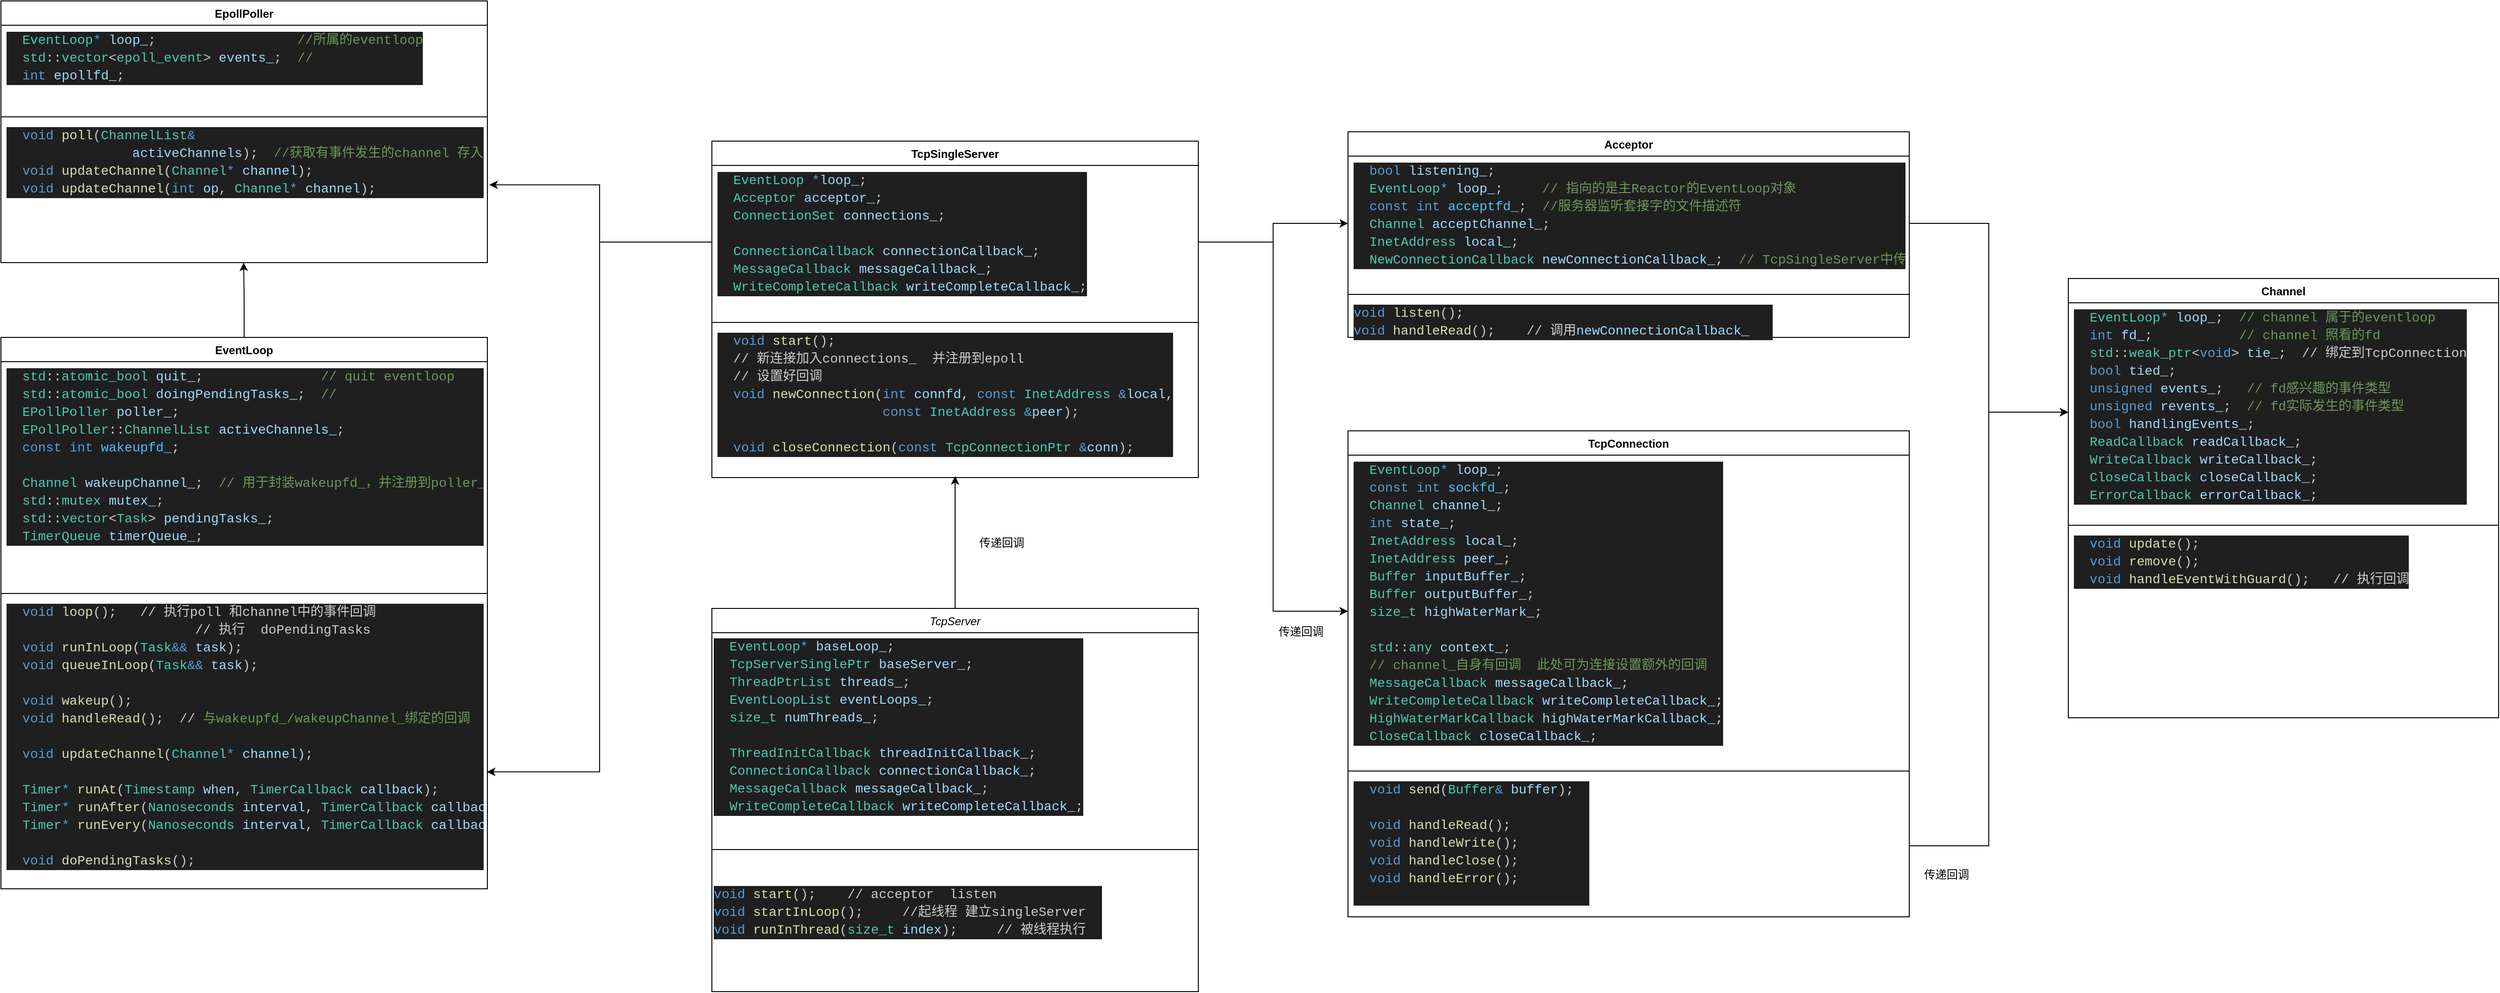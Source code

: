 <mxfile version="26.0.16">
  <diagram id="C5RBs43oDa-KdzZeNtuy" name="Page-1">
    <mxGraphModel dx="3679" dy="2747" grid="1" gridSize="10" guides="1" tooltips="1" connect="1" arrows="1" fold="1" page="1" pageScale="1" pageWidth="827" pageHeight="1169" math="0" shadow="0">
      <root>
        <mxCell id="WIyWlLk6GJQsqaUBKTNV-0" />
        <mxCell id="WIyWlLk6GJQsqaUBKTNV-1" parent="WIyWlLk6GJQsqaUBKTNV-0" />
        <mxCell id="zkfFHV4jXpPFQw0GAbJ--0" value="TcpServer" style="swimlane;fontStyle=2;align=center;verticalAlign=top;childLayout=stackLayout;horizontal=1;startSize=26;horizontalStack=0;resizeParent=1;resizeLast=0;collapsible=1;marginBottom=0;rounded=0;shadow=0;strokeWidth=1;" parent="WIyWlLk6GJQsqaUBKTNV-1" vertex="1">
          <mxGeometry x="40" y="640" width="520" height="410" as="geometry">
            <mxRectangle x="230" y="140" width="160" height="26" as="alternateBounds" />
          </mxGeometry>
        </mxCell>
        <mxCell id="wNqtV7vThnZOr4sA5roZ-3" value="&lt;div style=&quot;color: rgb(204, 204, 204); background-color: rgb(31, 31, 31); font-family: Consolas, &amp;quot;Courier New&amp;quot;, monospace; font-size: 14px; line-height: 19px; white-space-collapse: preserve;&quot;&gt;&lt;div&gt;&lt;span style=&quot;color: rgb(78, 201, 176);&quot;&gt;  EventLoop&lt;/span&gt;&lt;span style=&quot;color: rgb(86, 156, 214);&quot;&gt;*&lt;/span&gt; &lt;span style=&quot;color: rgb(156, 220, 254);&quot;&gt;baseLoop_&lt;/span&gt;;&lt;/div&gt;&lt;div&gt;&amp;nbsp; &lt;span style=&quot;color: rgb(78, 201, 176);&quot;&gt;TcpServerSinglePtr&lt;/span&gt; &lt;span style=&quot;color: rgb(156, 220, 254);&quot;&gt;baseServer_&lt;/span&gt;;&lt;/div&gt;&lt;div&gt;&amp;nbsp; &lt;span style=&quot;color: rgb(78, 201, 176);&quot;&gt;ThreadPtrList&lt;/span&gt; &lt;span style=&quot;color: rgb(156, 220, 254);&quot;&gt;threads_&lt;/span&gt;;&lt;/div&gt;&lt;div&gt;&amp;nbsp; &lt;span style=&quot;color: rgb(78, 201, 176);&quot;&gt;EventLoopList&lt;/span&gt; &lt;span style=&quot;color: rgb(156, 220, 254);&quot;&gt;eventLoops_&lt;/span&gt;;&lt;/div&gt;&lt;div&gt;&amp;nbsp; &lt;span style=&quot;color: rgb(78, 201, 176);&quot;&gt;size_t&lt;/span&gt; &lt;span style=&quot;color: rgb(156, 220, 254);&quot;&gt;numThreads_&lt;/span&gt;;&lt;/div&gt;&lt;div&gt;&lt;br&gt;&lt;/div&gt;&lt;div&gt;&lt;div style=&quot;line-height: 19px;&quot;&gt;&lt;div&gt;&amp;nbsp; &lt;span style=&quot;color: rgb(78, 201, 176);&quot;&gt;ThreadInitCallback&lt;/span&gt; &lt;span style=&quot;color: rgb(156, 220, 254);&quot;&gt;threadInitCallback_&lt;/span&gt;;&lt;/div&gt;&lt;div&gt;&amp;nbsp; &lt;span style=&quot;color: rgb(78, 201, 176);&quot;&gt;ConnectionCallback&lt;/span&gt; &lt;span style=&quot;color: rgb(156, 220, 254);&quot;&gt;connectionCallback_&lt;/span&gt;;&lt;/div&gt;&lt;div&gt;&amp;nbsp; &lt;span style=&quot;color: rgb(78, 201, 176);&quot;&gt;MessageCallback&lt;/span&gt; &lt;span style=&quot;color: rgb(156, 220, 254);&quot;&gt;messageCallback_&lt;/span&gt;;&lt;/div&gt;&lt;div&gt;&amp;nbsp; &lt;span style=&quot;color: rgb(78, 201, 176);&quot;&gt;WriteCompleteCallback&lt;/span&gt; &lt;span style=&quot;color: rgb(156, 220, 254);&quot;&gt;writeCompleteCallback_&lt;/span&gt;;&lt;/div&gt;&lt;/div&gt;&lt;/div&gt;&lt;/div&gt;" style="text;html=1;align=left;verticalAlign=middle;resizable=0;points=[];autosize=1;strokeColor=none;fillColor=none;" vertex="1" parent="zkfFHV4jXpPFQw0GAbJ--0">
          <mxGeometry y="26" width="520" height="200" as="geometry" />
        </mxCell>
        <mxCell id="zkfFHV4jXpPFQw0GAbJ--4" value="" style="line;html=1;strokeWidth=1;align=left;verticalAlign=middle;spacingTop=-1;spacingLeft=3;spacingRight=3;rotatable=0;labelPosition=right;points=[];portConstraint=eastwest;" parent="zkfFHV4jXpPFQw0GAbJ--0" vertex="1">
          <mxGeometry y="226" width="520" height="64" as="geometry" />
        </mxCell>
        <mxCell id="wNqtV7vThnZOr4sA5roZ-4" value="&lt;div style=&quot;color: rgb(204, 204, 204); background-color: rgb(31, 31, 31); font-family: Consolas, &amp;quot;Courier New&amp;quot;, monospace; font-weight: normal; font-size: 14px; line-height: 19px; white-space: pre;&quot;&gt;&lt;div&gt;&lt;span style=&quot;color: rgb(86, 156, 214);&quot;&gt;void&lt;/span&gt;&lt;span style=&quot;color: rgb(204, 204, 204);&quot;&gt; &lt;/span&gt;&lt;span style=&quot;color: rgb(220, 220, 170);&quot;&gt;start&lt;/span&gt;&lt;span style=&quot;color: rgb(204, 204, 204);&quot;&gt;();    // acceptor  listen&lt;/span&gt;&lt;/div&gt;&lt;div&gt;&lt;span style=&quot;color: rgb(204, 204, 204);&quot;&gt;&lt;div style=&quot;line-height: 19px;&quot;&gt;&lt;div&gt;&lt;span style=&quot;color: rgb(86, 156, 214);&quot;&gt;void&lt;/span&gt; &lt;span style=&quot;color: rgb(220, 220, 170);&quot;&gt;startInLoop&lt;/span&gt;();     //起线程 建立singleServer&lt;/div&gt;&lt;div&gt;&lt;span style=&quot;color: rgb(86, 156, 214);&quot;&gt;void&lt;/span&gt; &lt;span style=&quot;color: rgb(220, 220, 170);&quot;&gt;runInThread&lt;/span&gt;(&lt;span style=&quot;color: rgb(78, 201, 176);&quot;&gt;size_t&lt;/span&gt; &lt;span style=&quot;color: rgb(156, 220, 254);&quot;&gt;index&lt;/span&gt;);     // 被线程执行  &lt;/div&gt;&lt;/div&gt;&lt;/span&gt;&lt;/div&gt;&lt;/div&gt;" style="text;whiteSpace=wrap;html=1;" vertex="1" parent="zkfFHV4jXpPFQw0GAbJ--0">
          <mxGeometry y="290" width="520" height="120" as="geometry" />
        </mxCell>
        <mxCell id="wNqtV7vThnZOr4sA5roZ-9" value="TcpSingleServer" style="swimlane;fontStyle=1;align=center;verticalAlign=top;childLayout=stackLayout;horizontal=1;startSize=26;horizontalStack=0;resizeParent=1;resizeParentMax=0;resizeLast=0;collapsible=1;marginBottom=0;whiteSpace=wrap;html=1;" vertex="1" parent="WIyWlLk6GJQsqaUBKTNV-1">
          <mxGeometry x="40" y="140" width="520" height="360" as="geometry" />
        </mxCell>
        <mxCell id="wNqtV7vThnZOr4sA5roZ-10" value="&lt;div style=&quot;color: rgb(204, 204, 204); background-color: rgb(31, 31, 31); font-family: Consolas, &amp;quot;Courier New&amp;quot;, monospace; font-size: 14px; line-height: 19px; white-space: pre;&quot;&gt;&lt;div&gt;&amp;nbsp; &lt;span style=&quot;color: rgb(78, 201, 176);&quot;&gt;EventLoop&lt;/span&gt; &lt;span style=&quot;color: rgb(86, 156, 214);&quot;&gt;*&lt;/span&gt;&lt;span style=&quot;color: rgb(156, 220, 254);&quot;&gt;loop_&lt;/span&gt;;&lt;/div&gt;&lt;div&gt;&amp;nbsp; &lt;span style=&quot;color: rgb(78, 201, 176);&quot;&gt;Acceptor&lt;/span&gt; &lt;span style=&quot;color: rgb(156, 220, 254);&quot;&gt;acceptor_&lt;/span&gt;;&lt;/div&gt;&lt;div&gt;&amp;nbsp; &lt;span style=&quot;color: rgb(78, 201, 176);&quot;&gt;ConnectionSet&lt;/span&gt; &lt;span style=&quot;color: rgb(156, 220, 254);&quot;&gt;connections_&lt;/span&gt;;&lt;/div&gt;&lt;div&gt;&lt;br&gt;&lt;/div&gt;&lt;div&gt;&lt;div style=&quot;line-height: 19px;&quot;&gt;&lt;div&gt;&amp;nbsp; &lt;span style=&quot;color: #4ec9b0;&quot;&gt;ConnectionCallback&lt;/span&gt; &lt;span style=&quot;color: #9cdcfe;&quot;&gt;connectionCallback_&lt;/span&gt;;&lt;/div&gt;&lt;div&gt;&amp;nbsp; &lt;span style=&quot;color: #4ec9b0;&quot;&gt;MessageCallback&lt;/span&gt; &lt;span style=&quot;color: #9cdcfe;&quot;&gt;messageCallback_&lt;/span&gt;;&lt;/div&gt;&lt;div&gt;&amp;nbsp; &lt;span style=&quot;color: #4ec9b0;&quot;&gt;WriteCompleteCallback&lt;/span&gt; &lt;span style=&quot;color: #9cdcfe;&quot;&gt;writeCompleteCallback_&lt;/span&gt;;&lt;/div&gt;&lt;/div&gt;&lt;/div&gt;&lt;/div&gt;" style="text;strokeColor=none;fillColor=none;align=left;verticalAlign=top;spacingLeft=4;spacingRight=4;overflow=hidden;rotatable=0;points=[[0,0.5],[1,0.5]];portConstraint=eastwest;whiteSpace=wrap;html=1;" vertex="1" parent="wNqtV7vThnZOr4sA5roZ-9">
          <mxGeometry y="26" width="520" height="164" as="geometry" />
        </mxCell>
        <mxCell id="wNqtV7vThnZOr4sA5roZ-11" value="" style="line;strokeWidth=1;fillColor=none;align=left;verticalAlign=middle;spacingTop=-1;spacingLeft=3;spacingRight=3;rotatable=0;labelPosition=right;points=[];portConstraint=eastwest;strokeColor=inherit;" vertex="1" parent="wNqtV7vThnZOr4sA5roZ-9">
          <mxGeometry y="190" width="520" height="8" as="geometry" />
        </mxCell>
        <mxCell id="wNqtV7vThnZOr4sA5roZ-12" value="&lt;div style=&quot;color: rgb(204, 204, 204); background-color: rgb(31, 31, 31); font-family: Consolas, &amp;quot;Courier New&amp;quot;, monospace; font-size: 14px; line-height: 19px; white-space: pre;&quot;&gt;&amp;nbsp; &lt;span style=&quot;color: rgb(86, 156, 214);&quot;&gt;void&lt;/span&gt; &lt;span style=&quot;color: rgb(220, 220, 170);&quot;&gt;start&lt;/span&gt;();&lt;/div&gt;&lt;div style=&quot;color: rgb(204, 204, 204); background-color: rgb(31, 31, 31); font-family: Consolas, &amp;quot;Courier New&amp;quot;, monospace; font-size: 14px; line-height: 19px; white-space: pre;&quot;&gt;  // 新连接加入connections_  并注册到epoll&lt;/div&gt;&lt;div style=&quot;color: rgb(204, 204, 204); background-color: rgb(31, 31, 31); font-family: Consolas, &amp;quot;Courier New&amp;quot;, monospace; font-size: 14px; line-height: 19px; white-space: pre;&quot;&gt;  // 设置好回调&lt;/div&gt;&lt;div style=&quot;color: rgb(204, 204, 204); background-color: rgb(31, 31, 31); font-family: Consolas, &amp;quot;Courier New&amp;quot;, monospace; font-size: 14px; line-height: 19px; white-space: pre;&quot;&gt;&lt;div style=&quot;line-height: 19px;&quot;&gt;&lt;div&gt;&amp;nbsp; &lt;span style=&quot;color: rgb(86, 156, 214);&quot;&gt;void&lt;/span&gt; &lt;span style=&quot;color: rgb(220, 220, 170);&quot;&gt;newConnection&lt;/span&gt;(&lt;span style=&quot;color: rgb(86, 156, 214);&quot;&gt;int&lt;/span&gt; &lt;span style=&quot;color: rgb(156, 220, 254);&quot;&gt;connfd&lt;/span&gt;, &lt;span style=&quot;color: rgb(86, 156, 214);&quot;&gt;const&lt;/span&gt; &lt;span style=&quot;color: rgb(78, 201, 176);&quot;&gt;InetAddress&lt;/span&gt; &lt;span style=&quot;color: rgb(86, 156, 214);&quot;&gt;&amp;amp;&lt;/span&gt;&lt;span style=&quot;color: rgb(156, 220, 254);&quot;&gt;local&lt;/span&gt;,&lt;/div&gt;&lt;div&gt;&amp;nbsp; &amp;nbsp; &amp;nbsp; &amp;nbsp; &amp;nbsp; &amp;nbsp; &amp;nbsp; &amp;nbsp; &amp;nbsp; &amp;nbsp; &amp;nbsp;&lt;span style=&quot;color: rgb(86, 156, 214);&quot;&gt;const&lt;/span&gt; &lt;span style=&quot;color: rgb(78, 201, 176);&quot;&gt;InetAddress&lt;/span&gt; &lt;span style=&quot;color: rgb(86, 156, 214);&quot;&gt;&amp;amp;&lt;/span&gt;&lt;span style=&quot;color: rgb(156, 220, 254);&quot;&gt;peer&lt;/span&gt;);   &lt;/div&gt;&lt;br&gt;&lt;div&gt;&amp;nbsp; &lt;span style=&quot;color: rgb(86, 156, 214);&quot;&gt;void&lt;/span&gt; &lt;span style=&quot;color: rgb(220, 220, 170);&quot;&gt;closeConnection&lt;/span&gt;(&lt;span style=&quot;color: rgb(86, 156, 214);&quot;&gt;const&lt;/span&gt; &lt;span style=&quot;color: rgb(78, 201, 176);&quot;&gt;TcpConnectionPtr&lt;/span&gt; &lt;span style=&quot;color: rgb(86, 156, 214);&quot;&gt;&amp;amp;&lt;/span&gt;&lt;span style=&quot;color: rgb(156, 220, 254);&quot;&gt;conn&lt;/span&gt;);&lt;/div&gt;&lt;/div&gt;&lt;/div&gt;" style="text;strokeColor=none;fillColor=none;align=left;verticalAlign=top;spacingLeft=4;spacingRight=4;overflow=hidden;rotatable=0;points=[[0,0.5],[1,0.5]];portConstraint=eastwest;whiteSpace=wrap;html=1;" vertex="1" parent="wNqtV7vThnZOr4sA5roZ-9">
          <mxGeometry y="198" width="520" height="162" as="geometry" />
        </mxCell>
        <mxCell id="wNqtV7vThnZOr4sA5roZ-14" style="edgeStyle=orthogonalEdgeStyle;rounded=0;orthogonalLoop=1;jettySize=auto;html=1;entryX=0.5;entryY=0.991;entryDx=0;entryDy=0;entryPerimeter=0;" edge="1" parent="WIyWlLk6GJQsqaUBKTNV-1" source="zkfFHV4jXpPFQw0GAbJ--0" target="wNqtV7vThnZOr4sA5roZ-12">
          <mxGeometry relative="1" as="geometry">
            <Array as="points">
              <mxPoint x="300" y="540" />
              <mxPoint x="300" y="540" />
            </Array>
          </mxGeometry>
        </mxCell>
        <mxCell id="wNqtV7vThnZOr4sA5roZ-15" value="Acceptor" style="swimlane;fontStyle=1;align=center;verticalAlign=top;childLayout=stackLayout;horizontal=1;startSize=26;horizontalStack=0;resizeParent=1;resizeParentMax=0;resizeLast=0;collapsible=1;marginBottom=0;whiteSpace=wrap;html=1;" vertex="1" parent="WIyWlLk6GJQsqaUBKTNV-1">
          <mxGeometry x="720" y="130" width="600" height="220" as="geometry" />
        </mxCell>
        <mxCell id="wNqtV7vThnZOr4sA5roZ-16" value="&lt;div style=&quot;color: rgb(204, 204, 204); background-color: rgb(31, 31, 31); font-family: Consolas, &amp;quot;Courier New&amp;quot;, monospace; font-size: 14px; line-height: 19px; white-space: pre;&quot;&gt;&lt;div&gt;&amp;nbsp; &lt;span style=&quot;color: rgb(86, 156, 214);&quot;&gt;bool&lt;/span&gt; &lt;span style=&quot;color: rgb(156, 220, 254);&quot;&gt;listening_&lt;/span&gt;;&lt;/div&gt;&lt;div&gt;&amp;nbsp; &lt;span style=&quot;color: rgb(78, 201, 176);&quot;&gt;EventLoop&lt;/span&gt;&lt;span style=&quot;color: rgb(86, 156, 214);&quot;&gt;*&lt;/span&gt; &lt;span style=&quot;color: rgb(156, 220, 254);&quot;&gt;loop_&lt;/span&gt;;&lt;span style=&quot;color: rgb(106, 153, 85);&quot;&gt; &amp;nbsp; &amp;nbsp; // 指向的是主Reactor的EventLoop对象&lt;/span&gt;&lt;/div&gt;&lt;div&gt;&amp;nbsp; &lt;span style=&quot;color: rgb(86, 156, 214);&quot;&gt;const&lt;/span&gt; &lt;span style=&quot;color: rgb(86, 156, 214);&quot;&gt;int&lt;/span&gt; &lt;span style=&quot;color: rgb(79, 193, 255);&quot;&gt;acceptfd_&lt;/span&gt;;&lt;span style=&quot;color: rgb(106, 153, 85);&quot;&gt; &amp;nbsp;//服务器监听套接字的文件描述符&lt;/span&gt;&lt;/div&gt;&lt;div&gt;&amp;nbsp; &lt;span style=&quot;color: rgb(78, 201, 176);&quot;&gt;Channel&lt;/span&gt; &lt;span style=&quot;color: rgb(156, 220, 254);&quot;&gt;acceptChannel_&lt;/span&gt;;&lt;/div&gt;&lt;div&gt;&amp;nbsp; &lt;span style=&quot;color: rgb(78, 201, 176);&quot;&gt;InetAddress&lt;/span&gt; &lt;span style=&quot;color: rgb(156, 220, 254);&quot;&gt;local_&lt;/span&gt;;&lt;/div&gt;&lt;div&gt;&amp;nbsp; &lt;span style=&quot;color: rgb(78, 201, 176);&quot;&gt;NewConnectionCallback&lt;/span&gt; &lt;span style=&quot;color: rgb(156, 220, 254);&quot;&gt;newConnectionCallback_&lt;/span&gt;;&lt;span style=&quot;color: rgb(106, 153, 85);&quot;&gt;  // TcpSingleServer中传入&lt;/span&gt;&lt;/div&gt;&lt;/div&gt;" style="text;strokeColor=none;fillColor=none;align=left;verticalAlign=top;spacingLeft=4;spacingRight=4;overflow=hidden;rotatable=0;points=[[0,0.5],[1,0.5]];portConstraint=eastwest;whiteSpace=wrap;html=1;" vertex="1" parent="wNqtV7vThnZOr4sA5roZ-15">
          <mxGeometry y="26" width="600" height="144" as="geometry" />
        </mxCell>
        <mxCell id="wNqtV7vThnZOr4sA5roZ-17" value="" style="line;strokeWidth=1;fillColor=none;align=left;verticalAlign=middle;spacingTop=-1;spacingLeft=3;spacingRight=3;rotatable=0;labelPosition=right;points=[];portConstraint=eastwest;strokeColor=inherit;" vertex="1" parent="wNqtV7vThnZOr4sA5roZ-15">
          <mxGeometry y="170" width="600" height="8" as="geometry" />
        </mxCell>
        <mxCell id="wNqtV7vThnZOr4sA5roZ-18" value="&lt;div style=&quot;color: rgb(204, 204, 204); background-color: rgb(31, 31, 31); font-family: Consolas, &amp;quot;Courier New&amp;quot;, monospace; font-size: 14px; line-height: 19px; white-space: pre;&quot;&gt;&lt;span style=&quot;color: rgb(86, 156, 214);&quot;&gt;void&lt;/span&gt; &lt;span style=&quot;color: rgb(220, 220, 170);&quot;&gt;listen&lt;/span&gt;();&amp;nbsp;   &lt;/div&gt;&lt;div style=&quot;color: rgb(204, 204, 204); background-color: rgb(31, 31, 31); font-family: Consolas, &amp;quot;Courier New&amp;quot;, monospace; font-size: 14px; line-height: 19px; white-space: pre;&quot;&gt;&lt;span style=&quot;color: rgb(86, 156, 214);&quot;&gt;void&lt;/span&gt; &lt;span style=&quot;color: rgb(220, 220, 170);&quot;&gt;handleRead&lt;/span&gt;();    // 调用&lt;span style=&quot;color: rgb(156, 220, 254);&quot;&gt;newConnectionCallback_   &lt;/span&gt;&lt;/div&gt;" style="text;strokeColor=none;fillColor=none;align=left;verticalAlign=top;spacingLeft=4;spacingRight=4;overflow=hidden;rotatable=0;points=[[0,0.5],[1,0.5]];portConstraint=eastwest;whiteSpace=wrap;html=1;" vertex="1" parent="wNqtV7vThnZOr4sA5roZ-15">
          <mxGeometry y="178" width="600" height="42" as="geometry" />
        </mxCell>
        <mxCell id="wNqtV7vThnZOr4sA5roZ-19" style="edgeStyle=orthogonalEdgeStyle;rounded=0;orthogonalLoop=1;jettySize=auto;html=1;entryX=0;entryY=0.5;entryDx=0;entryDy=0;" edge="1" parent="WIyWlLk6GJQsqaUBKTNV-1" source="wNqtV7vThnZOr4sA5roZ-10" target="wNqtV7vThnZOr4sA5roZ-16">
          <mxGeometry relative="1" as="geometry" />
        </mxCell>
        <mxCell id="wNqtV7vThnZOr4sA5roZ-20" value="TcpConnection" style="swimlane;fontStyle=1;align=center;verticalAlign=top;childLayout=stackLayout;horizontal=1;startSize=26;horizontalStack=0;resizeParent=1;resizeParentMax=0;resizeLast=0;collapsible=1;marginBottom=0;whiteSpace=wrap;html=1;" vertex="1" parent="WIyWlLk6GJQsqaUBKTNV-1">
          <mxGeometry x="720" y="450" width="600" height="520" as="geometry" />
        </mxCell>
        <mxCell id="wNqtV7vThnZOr4sA5roZ-21" value="&lt;div style=&quot;color: rgb(204, 204, 204); background-color: rgb(31, 31, 31); font-family: Consolas, &amp;quot;Courier New&amp;quot;, monospace; font-size: 14px; line-height: 19px; white-space: pre;&quot;&gt;&lt;div&gt;&amp;nbsp; &lt;span style=&quot;color: #4ec9b0;&quot;&gt;EventLoop&lt;/span&gt;&lt;span style=&quot;color: #569cd6;&quot;&gt;*&lt;/span&gt; &lt;span style=&quot;color: #9cdcfe;&quot;&gt;loop_&lt;/span&gt;;&lt;/div&gt;&lt;div&gt;&amp;nbsp; &lt;span style=&quot;color: #569cd6;&quot;&gt;const&lt;/span&gt; &lt;span style=&quot;color: #569cd6;&quot;&gt;int&lt;/span&gt; &lt;span style=&quot;color: #4fc1ff;&quot;&gt;sockfd_&lt;/span&gt;;&lt;/div&gt;&lt;div&gt;&amp;nbsp; &lt;span style=&quot;color: #4ec9b0;&quot;&gt;Channel&lt;/span&gt; &lt;span style=&quot;color: #9cdcfe;&quot;&gt;channel_&lt;/span&gt;;&lt;/div&gt;&lt;div&gt;&amp;nbsp; &lt;span style=&quot;color: #569cd6;&quot;&gt;int&lt;/span&gt; &lt;span style=&quot;color: #9cdcfe;&quot;&gt;state_&lt;/span&gt;;&lt;/div&gt;&lt;div&gt;&amp;nbsp; &lt;span style=&quot;color: #4ec9b0;&quot;&gt;InetAddress&lt;/span&gt; &lt;span style=&quot;color: #9cdcfe;&quot;&gt;local_&lt;/span&gt;;&lt;/div&gt;&lt;div&gt;&amp;nbsp; &lt;span style=&quot;color: #4ec9b0;&quot;&gt;InetAddress&lt;/span&gt; &lt;span style=&quot;color: #9cdcfe;&quot;&gt;peer_&lt;/span&gt;;&lt;/div&gt;&lt;div&gt;&amp;nbsp; &lt;span style=&quot;color: #4ec9b0;&quot;&gt;Buffer&lt;/span&gt; &lt;span style=&quot;color: #9cdcfe;&quot;&gt;inputBuffer_&lt;/span&gt;;&lt;/div&gt;&lt;div&gt;&amp;nbsp; &lt;span style=&quot;color: #4ec9b0;&quot;&gt;Buffer&lt;/span&gt; &lt;span style=&quot;color: #9cdcfe;&quot;&gt;outputBuffer_&lt;/span&gt;;&lt;/div&gt;&lt;div&gt;&amp;nbsp; &lt;span style=&quot;color: #4ec9b0;&quot;&gt;size_t&lt;/span&gt; &lt;span style=&quot;color: #9cdcfe;&quot;&gt;highWaterMark_&lt;/span&gt;;&lt;/div&gt;&lt;br&gt;&lt;div&gt;&amp;nbsp; &lt;span style=&quot;color: #4ec9b0;&quot;&gt;std&lt;/span&gt;::&lt;span style=&quot;color: #4ec9b0;&quot;&gt;any&lt;/span&gt; &lt;span style=&quot;color: #9cdcfe;&quot;&gt;context_&lt;/span&gt;;&lt;/div&gt;&lt;div&gt;&lt;span style=&quot;color: #6a9955;&quot;&gt;&amp;nbsp; // channel_自身有回调 &amp;nbsp;此处可为连接设置额外的回调&lt;/span&gt;&lt;/div&gt;&lt;div&gt;&amp;nbsp; &lt;span style=&quot;color: #4ec9b0;&quot;&gt;MessageCallback&lt;/span&gt; &lt;span style=&quot;color: #9cdcfe;&quot;&gt;messageCallback_&lt;/span&gt;;&lt;/div&gt;&lt;div&gt;&amp;nbsp; &lt;span style=&quot;color: #4ec9b0;&quot;&gt;WriteCompleteCallback&lt;/span&gt; &lt;span style=&quot;color: #9cdcfe;&quot;&gt;writeCompleteCallback_&lt;/span&gt;;&lt;/div&gt;&lt;div&gt;&amp;nbsp; &lt;span style=&quot;color: #4ec9b0;&quot;&gt;HighWaterMarkCallback&lt;/span&gt; &lt;span style=&quot;color: #9cdcfe;&quot;&gt;highWaterMarkCallback_&lt;/span&gt;;&lt;/div&gt;&lt;div&gt;&amp;nbsp; &lt;span style=&quot;color: #4ec9b0;&quot;&gt;CloseCallback&lt;/span&gt; &lt;span style=&quot;color: #9cdcfe;&quot;&gt;closeCallback_&lt;/span&gt;;&lt;/div&gt;&lt;/div&gt;" style="text;strokeColor=none;fillColor=none;align=left;verticalAlign=top;spacingLeft=4;spacingRight=4;overflow=hidden;rotatable=0;points=[[0,0.5],[1,0.5]];portConstraint=eastwest;whiteSpace=wrap;html=1;" vertex="1" parent="wNqtV7vThnZOr4sA5roZ-20">
          <mxGeometry y="26" width="600" height="334" as="geometry" />
        </mxCell>
        <mxCell id="wNqtV7vThnZOr4sA5roZ-22" value="" style="line;strokeWidth=1;fillColor=none;align=left;verticalAlign=middle;spacingTop=-1;spacingLeft=3;spacingRight=3;rotatable=0;labelPosition=right;points=[];portConstraint=eastwest;strokeColor=inherit;" vertex="1" parent="wNqtV7vThnZOr4sA5roZ-20">
          <mxGeometry y="360" width="600" height="8" as="geometry" />
        </mxCell>
        <mxCell id="wNqtV7vThnZOr4sA5roZ-23" value="&lt;div style=&quot;color: rgb(204, 204, 204); background-color: rgb(31, 31, 31); font-family: Consolas, &amp;quot;Courier New&amp;quot;, monospace; font-size: 14px; line-height: 19px; white-space: pre;&quot;&gt;&lt;div&gt;&amp;nbsp; &lt;span style=&quot;color: rgb(86, 156, 214);&quot;&gt;void&lt;/span&gt; &lt;span style=&quot;color: rgb(220, 220, 170);&quot;&gt;send&lt;/span&gt;(&lt;span style=&quot;color: rgb(78, 201, 176);&quot;&gt;Buffer&lt;/span&gt;&lt;span style=&quot;color: rgb(86, 156, 214);&quot;&gt;&amp;amp;&lt;/span&gt; &lt;span style=&quot;color: rgb(156, 220, 254);&quot;&gt;buffer&lt;/span&gt;);&amp;nbsp; &lt;/div&gt;&lt;div&gt;&lt;br&gt;&lt;/div&gt;&lt;div&gt;&lt;div style=&quot;line-height: 19px;&quot;&gt;&lt;div&gt;&amp;nbsp; &lt;span style=&quot;color: #569cd6;&quot;&gt;void&lt;/span&gt; &lt;span style=&quot;color: #dcdcaa;&quot;&gt;handleRead&lt;/span&gt;();&lt;/div&gt;&lt;div&gt;&amp;nbsp; &lt;span style=&quot;color: #569cd6;&quot;&gt;void&lt;/span&gt; &lt;span style=&quot;color: #dcdcaa;&quot;&gt;handleWrite&lt;/span&gt;();&lt;/div&gt;&lt;div&gt;&amp;nbsp; &lt;span style=&quot;color: #569cd6;&quot;&gt;void&lt;/span&gt; &lt;span style=&quot;color: #dcdcaa;&quot;&gt;handleClose&lt;/span&gt;();&lt;/div&gt;&lt;div&gt;&amp;nbsp; &lt;span style=&quot;color: #569cd6;&quot;&gt;void&lt;/span&gt; &lt;span style=&quot;color: #dcdcaa;&quot;&gt;handleError&lt;/span&gt;();&lt;/div&gt;&lt;/div&gt;&lt;/div&gt;&lt;div&gt;&lt;br&gt;&lt;/div&gt;&lt;/div&gt;" style="text;strokeColor=none;fillColor=none;align=left;verticalAlign=top;spacingLeft=4;spacingRight=4;overflow=hidden;rotatable=0;points=[[0,0.5],[1,0.5]];portConstraint=eastwest;whiteSpace=wrap;html=1;" vertex="1" parent="wNqtV7vThnZOr4sA5roZ-20">
          <mxGeometry y="368" width="600" height="152" as="geometry" />
        </mxCell>
        <mxCell id="wNqtV7vThnZOr4sA5roZ-25" style="edgeStyle=orthogonalEdgeStyle;rounded=0;orthogonalLoop=1;jettySize=auto;html=1;" edge="1" parent="WIyWlLk6GJQsqaUBKTNV-1" source="wNqtV7vThnZOr4sA5roZ-10" target="wNqtV7vThnZOr4sA5roZ-21">
          <mxGeometry relative="1" as="geometry" />
        </mxCell>
        <mxCell id="wNqtV7vThnZOr4sA5roZ-26" value="EpollPoller" style="swimlane;fontStyle=1;align=center;verticalAlign=top;childLayout=stackLayout;horizontal=1;startSize=26;horizontalStack=0;resizeParent=1;resizeParentMax=0;resizeLast=0;collapsible=1;marginBottom=0;whiteSpace=wrap;html=1;" vertex="1" parent="WIyWlLk6GJQsqaUBKTNV-1">
          <mxGeometry x="-720" y="-10" width="520" height="280" as="geometry" />
        </mxCell>
        <mxCell id="wNqtV7vThnZOr4sA5roZ-27" value="&lt;div style=&quot;color: rgb(204, 204, 204); background-color: rgb(31, 31, 31); font-family: Consolas, &amp;quot;Courier New&amp;quot;, monospace; font-size: 14px; line-height: 19px; white-space: pre;&quot;&gt;&lt;div&gt;&amp;nbsp; &lt;span style=&quot;color: #4ec9b0;&quot;&gt;EventLoop&lt;/span&gt;&lt;span style=&quot;color: #569cd6;&quot;&gt;*&lt;/span&gt; &lt;span style=&quot;color: #9cdcfe;&quot;&gt;loop_&lt;/span&gt;;&lt;span style=&quot;color: #6a9955;&quot;&gt; &amp;nbsp; &amp;nbsp; &amp;nbsp; &amp;nbsp; &amp;nbsp; &amp;nbsp; &amp;nbsp; &amp;nbsp; &amp;nbsp;//所属的eventloop&lt;/span&gt;&lt;/div&gt;&lt;div&gt;&amp;nbsp; &lt;span style=&quot;color: #4ec9b0;&quot;&gt;std&lt;/span&gt;::&lt;span style=&quot;color: #4ec9b0;&quot;&gt;vector&lt;/span&gt;&amp;lt;&lt;span style=&quot;color: #4ec9b0;&quot;&gt;epoll_event&lt;/span&gt;&amp;gt; &lt;span style=&quot;color: #9cdcfe;&quot;&gt;events_&lt;/span&gt;;&lt;span style=&quot;color: #6a9955;&quot;&gt; &amp;nbsp;//&lt;/span&gt;&lt;/div&gt;&lt;div&gt;&amp;nbsp; &lt;span style=&quot;color: #569cd6;&quot;&gt;int&lt;/span&gt; &lt;span style=&quot;color: #9cdcfe;&quot;&gt;epollfd_&lt;/span&gt;;&lt;/div&gt;&lt;/div&gt;" style="text;strokeColor=none;fillColor=none;align=left;verticalAlign=top;spacingLeft=4;spacingRight=4;overflow=hidden;rotatable=0;points=[[0,0.5],[1,0.5]];portConstraint=eastwest;whiteSpace=wrap;html=1;" vertex="1" parent="wNqtV7vThnZOr4sA5roZ-26">
          <mxGeometry y="26" width="520" height="94" as="geometry" />
        </mxCell>
        <mxCell id="wNqtV7vThnZOr4sA5roZ-28" value="" style="line;strokeWidth=1;fillColor=none;align=left;verticalAlign=middle;spacingTop=-1;spacingLeft=3;spacingRight=3;rotatable=0;labelPosition=right;points=[];portConstraint=eastwest;strokeColor=inherit;" vertex="1" parent="wNqtV7vThnZOr4sA5roZ-26">
          <mxGeometry y="120" width="520" height="8" as="geometry" />
        </mxCell>
        <mxCell id="wNqtV7vThnZOr4sA5roZ-29" value="&lt;div style=&quot;color: rgb(204, 204, 204); background-color: rgb(31, 31, 31); font-family: Consolas, &amp;quot;Courier New&amp;quot;, monospace; font-size: 14px; line-height: 19px; white-space: pre;&quot;&gt;&lt;div&gt;&amp;nbsp; &lt;span style=&quot;color: #569cd6;&quot;&gt;void&lt;/span&gt; &lt;span style=&quot;color: #dcdcaa;&quot;&gt;poll&lt;/span&gt;(&lt;span style=&quot;color: #4ec9b0;&quot;&gt;ChannelList&lt;/span&gt;&lt;span style=&quot;color: #569cd6;&quot;&gt;&amp;amp;&lt;/span&gt;&lt;/div&gt;&lt;div&gt;&amp;nbsp; &amp;nbsp; &amp;nbsp; &amp;nbsp; &amp;nbsp; &amp;nbsp; &amp;nbsp; &amp;nbsp; &lt;span style=&quot;color: #9cdcfe;&quot;&gt;activeChannels&lt;/span&gt;);&lt;span style=&quot;color: #6a9955;&quot;&gt; &amp;nbsp;//获取有事件发生的channel 存入activeChannels&lt;/span&gt;&lt;/div&gt;&lt;div&gt;&amp;nbsp; &lt;span style=&quot;color: #569cd6;&quot;&gt;void&lt;/span&gt; &lt;span style=&quot;color: #dcdcaa;&quot;&gt;updateChannel&lt;/span&gt;(&lt;span style=&quot;color: #4ec9b0;&quot;&gt;Channel&lt;/span&gt;&lt;span style=&quot;color: #569cd6;&quot;&gt;*&lt;/span&gt; &lt;span style=&quot;color: #9cdcfe;&quot;&gt;channel&lt;/span&gt;);&lt;/div&gt;&lt;div&gt;&lt;div style=&quot;line-height: 19px;&quot;&gt;&amp;nbsp; &lt;span style=&quot;color: #569cd6;&quot;&gt;void&lt;/span&gt; &lt;span style=&quot;color: #dcdcaa;&quot;&gt;updateChannel&lt;/span&gt;(&lt;span style=&quot;color: #569cd6;&quot;&gt;int&lt;/span&gt; &lt;span style=&quot;color: #9cdcfe;&quot;&gt;op&lt;/span&gt;, &lt;span style=&quot;color: #4ec9b0;&quot;&gt;Channel&lt;/span&gt;&lt;span style=&quot;color: #569cd6;&quot;&gt;*&lt;/span&gt; &lt;span style=&quot;color: #9cdcfe;&quot;&gt;channel&lt;/span&gt;);&lt;/div&gt;&lt;/div&gt;&lt;/div&gt;" style="text;strokeColor=none;fillColor=none;align=left;verticalAlign=top;spacingLeft=4;spacingRight=4;overflow=hidden;rotatable=0;points=[[0,0.5],[1,0.5]];portConstraint=eastwest;whiteSpace=wrap;html=1;" vertex="1" parent="wNqtV7vThnZOr4sA5roZ-26">
          <mxGeometry y="128" width="520" height="152" as="geometry" />
        </mxCell>
        <mxCell id="wNqtV7vThnZOr4sA5roZ-30" value="传递回调" style="text;html=1;align=center;verticalAlign=middle;whiteSpace=wrap;rounded=0;" vertex="1" parent="WIyWlLk6GJQsqaUBKTNV-1">
          <mxGeometry x="320" y="555" width="60" height="30" as="geometry" />
        </mxCell>
        <mxCell id="wNqtV7vThnZOr4sA5roZ-32" value="传递回调" style="text;html=1;align=center;verticalAlign=middle;whiteSpace=wrap;rounded=0;" vertex="1" parent="WIyWlLk6GJQsqaUBKTNV-1">
          <mxGeometry x="640" y="650" width="60" height="30" as="geometry" />
        </mxCell>
        <mxCell id="wNqtV7vThnZOr4sA5roZ-34" style="edgeStyle=orthogonalEdgeStyle;rounded=0;orthogonalLoop=1;jettySize=auto;html=1;entryX=1.004;entryY=0.452;entryDx=0;entryDy=0;entryPerimeter=0;" edge="1" parent="WIyWlLk6GJQsqaUBKTNV-1" source="wNqtV7vThnZOr4sA5roZ-10" target="wNqtV7vThnZOr4sA5roZ-29">
          <mxGeometry relative="1" as="geometry" />
        </mxCell>
        <mxCell id="wNqtV7vThnZOr4sA5roZ-35" value="EventLoop" style="swimlane;fontStyle=1;align=center;verticalAlign=top;childLayout=stackLayout;horizontal=1;startSize=26;horizontalStack=0;resizeParent=1;resizeParentMax=0;resizeLast=0;collapsible=1;marginBottom=0;whiteSpace=wrap;html=1;" vertex="1" parent="WIyWlLk6GJQsqaUBKTNV-1">
          <mxGeometry x="-720" y="350" width="520" height="590" as="geometry" />
        </mxCell>
        <mxCell id="wNqtV7vThnZOr4sA5roZ-36" value="&lt;div style=&quot;color: rgb(204, 204, 204); background-color: rgb(31, 31, 31); font-family: Consolas, &amp;quot;Courier New&amp;quot;, monospace; font-size: 14px; line-height: 19px; white-space: pre;&quot;&gt;&lt;div&gt;&amp;nbsp; &lt;span style=&quot;color: rgb(78, 201, 176);&quot;&gt;std&lt;/span&gt;::&lt;span style=&quot;color: rgb(78, 201, 176);&quot;&gt;atomic_bool&lt;/span&gt; &lt;span style=&quot;color: rgb(156, 220, 254);&quot;&gt;quit_&lt;/span&gt;;&lt;span style=&quot;color: rgb(106, 153, 85);&quot;&gt; &amp;nbsp; &amp;nbsp; &amp;nbsp; &amp;nbsp; &amp;nbsp; &amp;nbsp; &amp;nbsp; // quit eventloop&lt;/span&gt;&lt;/div&gt;&lt;div&gt;&amp;nbsp; &lt;span style=&quot;color: rgb(78, 201, 176);&quot;&gt;std&lt;/span&gt;::&lt;span style=&quot;color: rgb(78, 201, 176);&quot;&gt;atomic_bool&lt;/span&gt; &lt;span style=&quot;color: rgb(156, 220, 254);&quot;&gt;doingPendingTasks_&lt;/span&gt;;&lt;span style=&quot;color: rgb(106, 153, 85);&quot;&gt; &amp;nbsp;//&lt;/span&gt;&lt;/div&gt;&lt;div&gt;&amp;nbsp; &lt;span style=&quot;color: rgb(78, 201, 176);&quot;&gt;EPollPoller&lt;/span&gt; &lt;span style=&quot;color: rgb(156, 220, 254);&quot;&gt;poller_&lt;/span&gt;;&lt;/div&gt;&lt;div&gt;&amp;nbsp; &lt;span style=&quot;color: rgb(78, 201, 176);&quot;&gt;EPollPoller&lt;/span&gt;::&lt;span style=&quot;color: rgb(78, 201, 176);&quot;&gt;ChannelList&lt;/span&gt; &lt;span style=&quot;color: rgb(156, 220, 254);&quot;&gt;activeChannels_&lt;/span&gt;;&lt;/div&gt;&lt;div&gt;&amp;nbsp; &lt;span style=&quot;color: rgb(86, 156, 214);&quot;&gt;const&lt;/span&gt; &lt;span style=&quot;color: rgb(86, 156, 214);&quot;&gt;int&lt;/span&gt; &lt;span style=&quot;color: rgb(79, 193, 255);&quot;&gt;wakeupfd_&lt;/span&gt;;&lt;span style=&quot;color: rgb(106, 153, 85);&quot;&gt; &amp;nbsp;&lt;/span&gt;&lt;/div&gt;&lt;div&gt;&lt;span style=&quot;color: rgb(106, 153, 85);&quot;&gt;&amp;nbsp;&lt;/span&gt;&lt;/div&gt;&lt;div&gt;&amp;nbsp; &lt;span style=&quot;color: rgb(78, 201, 176);&quot;&gt;Channel&lt;/span&gt; &lt;span style=&quot;color: rgb(156, 220, 254);&quot;&gt;wakeupChannel_&lt;/span&gt;;&lt;span style=&quot;color: rgb(106, 153, 85);&quot;&gt; &amp;nbsp;// 用于封装wakeupfd_，并注册到poller_中&lt;/span&gt;&lt;/div&gt;&lt;div&gt;&amp;nbsp; &lt;span style=&quot;color: rgb(78, 201, 176);&quot;&gt;std&lt;/span&gt;::&lt;span style=&quot;color: rgb(78, 201, 176);&quot;&gt;mutex&lt;/span&gt; &lt;span style=&quot;color: rgb(156, 220, 254);&quot;&gt;mutex_&lt;/span&gt;;&lt;/div&gt;&lt;div&gt;&amp;nbsp; &lt;span style=&quot;color: rgb(78, 201, 176);&quot;&gt;std&lt;/span&gt;::&lt;span style=&quot;color: rgb(78, 201, 176);&quot;&gt;vector&lt;/span&gt;&amp;lt;&lt;span style=&quot;color: rgb(78, 201, 176);&quot;&gt;Task&lt;/span&gt;&amp;gt; &lt;span style=&quot;color: rgb(156, 220, 254);&quot;&gt;pendingTasks_&lt;/span&gt;;&lt;/div&gt;&lt;div&gt;&amp;nbsp; &lt;span style=&quot;color: rgb(78, 201, 176);&quot;&gt;TimerQueue&lt;/span&gt; &lt;span style=&quot;color: rgb(156, 220, 254);&quot;&gt;timerQueue_&lt;/span&gt;;&lt;/div&gt;&lt;/div&gt;" style="text;strokeColor=none;fillColor=none;align=left;verticalAlign=top;spacingLeft=4;spacingRight=4;overflow=hidden;rotatable=0;points=[[0,0.5],[1,0.5]];portConstraint=eastwest;whiteSpace=wrap;html=1;" vertex="1" parent="wNqtV7vThnZOr4sA5roZ-35">
          <mxGeometry y="26" width="520" height="244" as="geometry" />
        </mxCell>
        <mxCell id="wNqtV7vThnZOr4sA5roZ-37" value="" style="line;strokeWidth=1;fillColor=none;align=left;verticalAlign=middle;spacingTop=-1;spacingLeft=3;spacingRight=3;rotatable=0;labelPosition=right;points=[];portConstraint=eastwest;strokeColor=inherit;" vertex="1" parent="wNqtV7vThnZOr4sA5roZ-35">
          <mxGeometry y="270" width="520" height="8" as="geometry" />
        </mxCell>
        <mxCell id="wNqtV7vThnZOr4sA5roZ-38" value="&lt;div style=&quot;color: rgb(204, 204, 204); background-color: rgb(31, 31, 31); font-family: Consolas, &amp;quot;Courier New&amp;quot;, monospace; font-size: 14px; line-height: 19px; white-space: pre;&quot;&gt;&amp;nbsp; &lt;span style=&quot;color: rgb(86, 156, 214);&quot;&gt;void&lt;/span&gt; &lt;span style=&quot;color: rgb(220, 220, 170);&quot;&gt;loop&lt;/span&gt;();   // 执行poll 和channel中的事件回调&lt;/div&gt;&lt;div style=&quot;color: rgb(204, 204, 204); background-color: rgb(31, 31, 31); font-family: Consolas, &amp;quot;Courier New&amp;quot;, monospace; font-size: 14px; line-height: 19px; white-space: pre;&quot;&gt;&lt;span style=&quot;white-space: pre;&quot;&gt;&#x9;&lt;/span&gt;&lt;span style=&quot;white-space: pre;&quot;&gt;&#x9;&lt;/span&gt;&lt;span style=&quot;white-space: pre;&quot;&gt;&#x9;&lt;/span&gt;// 执行  doPendingTasks&lt;/div&gt;&lt;div style=&quot;color: rgb(204, 204, 204); background-color: rgb(31, 31, 31); font-family: Consolas, &amp;quot;Courier New&amp;quot;, monospace; font-size: 14px; line-height: 19px; white-space: pre;&quot;&gt;&lt;div style=&quot;line-height: 19px;&quot;&gt;&amp;nbsp; &lt;span style=&quot;color: rgb(86, 156, 214);&quot;&gt;void&lt;/span&gt; &lt;span style=&quot;color: rgb(220, 220, 170);&quot;&gt;runInLoop&lt;/span&gt;(&lt;span style=&quot;color: rgb(78, 201, 176);&quot;&gt;Task&lt;/span&gt;&lt;span style=&quot;color: rgb(86, 156, 214);&quot;&gt;&amp;amp;&amp;amp;&lt;/span&gt; &lt;span style=&quot;color: rgb(156, 220, 254);&quot;&gt;task&lt;/span&gt;);&lt;/div&gt;&lt;div style=&quot;line-height: 19px;&quot;&gt;&lt;div style=&quot;line-height: 19px;&quot;&gt;&amp;nbsp; &lt;span style=&quot;color: rgb(86, 156, 214);&quot;&gt;void&lt;/span&gt; &lt;span style=&quot;color: rgb(220, 220, 170);&quot;&gt;queueInLoop&lt;/span&gt;(&lt;span style=&quot;color: rgb(78, 201, 176);&quot;&gt;Task&lt;/span&gt;&lt;span style=&quot;color: rgb(86, 156, 214);&quot;&gt;&amp;amp;&amp;amp;&lt;/span&gt; &lt;span style=&quot;color: rgb(156, 220, 254);&quot;&gt;task&lt;/span&gt;);&lt;/div&gt;&lt;div style=&quot;line-height: 19px;&quot;&gt;&lt;br&gt;&lt;/div&gt;&lt;div style=&quot;line-height: 19px;&quot;&gt;&lt;div style=&quot;line-height: 19px;&quot;&gt;&amp;nbsp; &lt;span style=&quot;color: rgb(86, 156, 214);&quot;&gt;void&lt;/span&gt; &lt;span style=&quot;color: rgb(220, 220, 170);&quot;&gt;wakeup&lt;/span&gt;();&lt;/div&gt;&lt;div style=&quot;line-height: 19px;&quot;&gt;&lt;div style=&quot;line-height: 19px;&quot;&gt;&amp;nbsp; &lt;span style=&quot;color: rgb(86, 156, 214);&quot;&gt;void&lt;/span&gt; &lt;span style=&quot;color: rgb(220, 220, 170);&quot;&gt;handleRead&lt;/span&gt;();  // &lt;span style=&quot;color: rgb(106, 153, 85); background-color: light-dark(rgb(31, 31, 31), rgb(210, 210, 210));&quot;&gt;与wakeupfd_/wakeupChannel_绑定的回调&lt;/span&gt;&lt;/div&gt;&lt;div style=&quot;line-height: 19px;&quot;&gt;&lt;span style=&quot;color: rgb(106, 153, 85); background-color: light-dark(rgb(31, 31, 31), rgb(210, 210, 210));&quot;&gt;&lt;br&gt;&lt;/span&gt;&lt;/div&gt;&lt;/div&gt;&lt;div style=&quot;line-height: 19px;&quot;&gt;&lt;div style=&quot;line-height: 19px;&quot;&gt;&amp;nbsp; &lt;span style=&quot;color: rgb(86, 156, 214);&quot;&gt;void&lt;/span&gt; &lt;span style=&quot;color: rgb(220, 220, 170);&quot;&gt;updateChannel&lt;/span&gt;(&lt;span style=&quot;color: rgb(78, 201, 176);&quot;&gt;Channel&lt;/span&gt;&lt;span style=&quot;color: rgb(86, 156, 214);&quot;&gt;*&lt;/span&gt; &lt;span style=&quot;color: rgb(156, 220, 254);&quot;&gt;channel&lt;/span&gt;);&lt;/div&gt;&lt;div style=&quot;line-height: 19px;&quot;&gt;&lt;br&gt;&lt;/div&gt;&lt;/div&gt;&lt;/div&gt;&lt;div style=&quot;line-height: 19px;&quot;&gt;&lt;div style=&quot;line-height: 19px;&quot;&gt;&lt;div&gt;&amp;nbsp; &lt;span style=&quot;color: rgb(78, 201, 176);&quot;&gt;Timer&lt;/span&gt;&lt;span style=&quot;color: rgb(86, 156, 214);&quot;&gt;*&lt;/span&gt; &lt;span style=&quot;color: rgb(220, 220, 170);&quot;&gt;runAt&lt;/span&gt;(&lt;span style=&quot;color: rgb(78, 201, 176);&quot;&gt;Timestamp&lt;/span&gt; &lt;span style=&quot;color: rgb(156, 220, 254);&quot;&gt;when&lt;/span&gt;, &lt;span style=&quot;color: rgb(78, 201, 176);&quot;&gt;TimerCallback&lt;/span&gt; &lt;span style=&quot;color: rgb(156, 220, 254);&quot;&gt;callback&lt;/span&gt;);&lt;/div&gt;&lt;div&gt;&amp;nbsp; &lt;span style=&quot;color: rgb(78, 201, 176);&quot;&gt;Timer&lt;/span&gt;&lt;span style=&quot;color: rgb(86, 156, 214);&quot;&gt;*&lt;/span&gt; &lt;span style=&quot;color: rgb(220, 220, 170);&quot;&gt;runAfter&lt;/span&gt;(&lt;span style=&quot;color: rgb(78, 201, 176);&quot;&gt;Nanoseconds&lt;/span&gt; &lt;span style=&quot;color: rgb(156, 220, 254);&quot;&gt;interval&lt;/span&gt;, &lt;span style=&quot;color: rgb(78, 201, 176);&quot;&gt;TimerCallback&lt;/span&gt; &lt;span style=&quot;color: rgb(156, 220, 254);&quot;&gt;callback&lt;/span&gt;);&lt;/div&gt;&lt;div&gt;&amp;nbsp; &lt;span style=&quot;color: rgb(78, 201, 176);&quot;&gt;Timer&lt;/span&gt;&lt;span style=&quot;color: rgb(86, 156, 214);&quot;&gt;*&lt;/span&gt; &lt;span style=&quot;color: rgb(220, 220, 170);&quot;&gt;runEvery&lt;/span&gt;(&lt;span style=&quot;color: rgb(78, 201, 176);&quot;&gt;Nanoseconds&lt;/span&gt; &lt;span style=&quot;color: rgb(156, 220, 254);&quot;&gt;interval&lt;/span&gt;, &lt;span style=&quot;color: rgb(78, 201, 176);&quot;&gt;TimerCallback&lt;/span&gt; &lt;span style=&quot;color: rgb(156, 220, 254);&quot;&gt;callback&lt;/span&gt;);&lt;/div&gt;&lt;div&gt;&lt;br&gt;&lt;/div&gt;&lt;div&gt;&lt;div style=&quot;line-height: 19px;&quot;&gt;&amp;nbsp; &lt;span style=&quot;color: rgb(86, 156, 214);&quot;&gt;void&lt;/span&gt; &lt;span style=&quot;color: rgb(220, 220, 170);&quot;&gt;doPendingTasks&lt;/span&gt;();&lt;/div&gt;&lt;/div&gt;&lt;/div&gt;&lt;/div&gt;&lt;/div&gt;&lt;/div&gt;" style="text;strokeColor=none;fillColor=none;align=left;verticalAlign=top;spacingLeft=4;spacingRight=4;overflow=hidden;rotatable=0;points=[[0,0.5],[1,0.5]];portConstraint=eastwest;whiteSpace=wrap;html=1;" vertex="1" parent="wNqtV7vThnZOr4sA5roZ-35">
          <mxGeometry y="278" width="520" height="312" as="geometry" />
        </mxCell>
        <mxCell id="wNqtV7vThnZOr4sA5roZ-39" style="edgeStyle=orthogonalEdgeStyle;rounded=0;orthogonalLoop=1;jettySize=auto;html=1;entryX=0.499;entryY=1;entryDx=0;entryDy=0;entryPerimeter=0;" edge="1" parent="WIyWlLk6GJQsqaUBKTNV-1" source="wNqtV7vThnZOr4sA5roZ-35" target="wNqtV7vThnZOr4sA5roZ-29">
          <mxGeometry relative="1" as="geometry" />
        </mxCell>
        <mxCell id="wNqtV7vThnZOr4sA5roZ-40" style="edgeStyle=orthogonalEdgeStyle;rounded=0;orthogonalLoop=1;jettySize=auto;html=1;entryX=0.999;entryY=0.599;entryDx=0;entryDy=0;entryPerimeter=0;" edge="1" parent="WIyWlLk6GJQsqaUBKTNV-1" source="wNqtV7vThnZOr4sA5roZ-10" target="wNqtV7vThnZOr4sA5roZ-38">
          <mxGeometry relative="1" as="geometry" />
        </mxCell>
        <mxCell id="wNqtV7vThnZOr4sA5roZ-41" value="Channel" style="swimlane;fontStyle=1;align=center;verticalAlign=top;childLayout=stackLayout;horizontal=1;startSize=26;horizontalStack=0;resizeParent=1;resizeParentMax=0;resizeLast=0;collapsible=1;marginBottom=0;whiteSpace=wrap;html=1;" vertex="1" parent="WIyWlLk6GJQsqaUBKTNV-1">
          <mxGeometry x="1490" y="287" width="460" height="470" as="geometry" />
        </mxCell>
        <mxCell id="wNqtV7vThnZOr4sA5roZ-42" value="&lt;div style=&quot;color: rgb(204, 204, 204); background-color: rgb(31, 31, 31); font-family: Consolas, &amp;quot;Courier New&amp;quot;, monospace; font-size: 14px; line-height: 19px; white-space: pre;&quot;&gt;&lt;div&gt;&amp;nbsp; &lt;span style=&quot;color: rgb(78, 201, 176);&quot;&gt;EventLoop&lt;/span&gt;&lt;span style=&quot;color: rgb(86, 156, 214);&quot;&gt;*&lt;/span&gt; &lt;span style=&quot;color: rgb(156, 220, 254);&quot;&gt;loop_&lt;/span&gt;;&lt;span style=&quot;color: rgb(106, 153, 85);&quot;&gt; &amp;nbsp;// channel 属于的eventloop&lt;/span&gt;&lt;/div&gt;&lt;div&gt;&amp;nbsp; &lt;span style=&quot;color: rgb(86, 156, 214);&quot;&gt;int&lt;/span&gt; &lt;span style=&quot;color: rgb(156, 220, 254);&quot;&gt;fd_&lt;/span&gt;;&lt;span style=&quot;color: rgb(106, 153, 85);&quot;&gt; &amp;nbsp; &amp;nbsp; &amp;nbsp; &amp;nbsp; &amp;nbsp; // channel 照看的fd&lt;/span&gt;&lt;/div&gt;&lt;div&gt;&amp;nbsp; &lt;span style=&quot;color: rgb(78, 201, 176);&quot;&gt;std&lt;/span&gt;::&lt;span style=&quot;color: rgb(78, 201, 176);&quot;&gt;weak_ptr&lt;/span&gt;&amp;lt;&lt;span style=&quot;color: rgb(86, 156, 214);&quot;&gt;void&lt;/span&gt;&amp;gt; &lt;span style=&quot;color: rgb(156, 220, 254);&quot;&gt;tie_&lt;/span&gt;;  // 绑定到TcpConnection&lt;/div&gt;&lt;div&gt;&amp;nbsp; &lt;span style=&quot;color: rgb(86, 156, 214);&quot;&gt;bool&lt;/span&gt; &lt;span style=&quot;color: rgb(156, 220, 254);&quot;&gt;tied_&lt;/span&gt;;&lt;/div&gt;&lt;div&gt;&amp;nbsp; &lt;span style=&quot;color: rgb(86, 156, 214);&quot;&gt;unsigned&lt;/span&gt; &lt;span style=&quot;color: rgb(156, 220, 254);&quot;&gt;events_&lt;/span&gt;;&lt;span style=&quot;color: rgb(106, 153, 85);&quot;&gt; &amp;nbsp; // fd感兴趣的事件类型&lt;/span&gt;&lt;/div&gt;&lt;div&gt;&amp;nbsp; &lt;span style=&quot;color: rgb(86, 156, 214);&quot;&gt;unsigned&lt;/span&gt; &lt;span style=&quot;color: rgb(156, 220, 254);&quot;&gt;revents_&lt;/span&gt;;&lt;span style=&quot;color: rgb(106, 153, 85);&quot;&gt; &amp;nbsp;// fd实际发生的事件类型&lt;/span&gt;&lt;/div&gt;&lt;div&gt;&amp;nbsp; &lt;span style=&quot;color: rgb(86, 156, 214);&quot;&gt;bool&lt;/span&gt; &lt;span style=&quot;color: rgb(156, 220, 254);&quot;&gt;handlingEvents_&lt;/span&gt;;&lt;/div&gt;&lt;div&gt;&lt;div style=&quot;line-height: 19px;&quot;&gt;&lt;div&gt;&amp;nbsp; &lt;span style=&quot;color: rgb(78, 201, 176);&quot;&gt;ReadCallback &lt;/span&gt;&lt;span style=&quot;background-color: light-dark(rgb(31, 31, 31), rgb(210, 210, 210)); color: rgb(156, 220, 254);&quot;&gt;readCallback_&lt;/span&gt;&lt;span style=&quot;background-color: light-dark(rgb(31, 31, 31), rgb(210, 210, 210)); color: light-dark(rgb(204, 204, 204), rgb(62, 62, 62));&quot;&gt;;&lt;/span&gt;&lt;span style=&quot;background-color: light-dark(rgb(31, 31, 31), rgb(210, 210, 210)); color: rgb(106, 153, 85);&quot;&gt; &amp;nbsp;&lt;/span&gt;&lt;/div&gt;&lt;div&gt;&amp;nbsp; &lt;span style=&quot;color: rgb(78, 201, 176);&quot;&gt;WriteCallback&lt;/span&gt; &lt;span style=&quot;color: rgb(156, 220, 254);&quot;&gt;writeCallback_&lt;/span&gt;;&lt;/div&gt;&lt;div&gt;&amp;nbsp; &lt;span style=&quot;color: rgb(78, 201, 176);&quot;&gt;CloseCallback&lt;/span&gt; &lt;span style=&quot;color: rgb(156, 220, 254);&quot;&gt;closeCallback_&lt;/span&gt;;&lt;/div&gt;&lt;div&gt;&amp;nbsp; &lt;span style=&quot;color: rgb(78, 201, 176);&quot;&gt;ErrorCallback&lt;/span&gt; &lt;span style=&quot;color: rgb(156, 220, 254);&quot;&gt;errorCallback_&lt;/span&gt;;&lt;/div&gt;&lt;/div&gt;&lt;/div&gt;&lt;/div&gt;" style="text;strokeColor=none;fillColor=none;align=left;verticalAlign=top;spacingLeft=4;spacingRight=4;overflow=hidden;rotatable=0;points=[[0,0.5],[1,0.5]];portConstraint=eastwest;whiteSpace=wrap;html=1;" vertex="1" parent="wNqtV7vThnZOr4sA5roZ-41">
          <mxGeometry y="26" width="460" height="234" as="geometry" />
        </mxCell>
        <mxCell id="wNqtV7vThnZOr4sA5roZ-43" value="" style="line;strokeWidth=1;fillColor=none;align=left;verticalAlign=middle;spacingTop=-1;spacingLeft=3;spacingRight=3;rotatable=0;labelPosition=right;points=[];portConstraint=eastwest;strokeColor=inherit;" vertex="1" parent="wNqtV7vThnZOr4sA5roZ-41">
          <mxGeometry y="260" width="460" height="8" as="geometry" />
        </mxCell>
        <mxCell id="wNqtV7vThnZOr4sA5roZ-44" value="&lt;div style=&quot;color: rgb(204, 204, 204); background-color: rgb(31, 31, 31); font-family: Consolas, &amp;quot;Courier New&amp;quot;, monospace; font-size: 14px; line-height: 19px; white-space: pre;&quot;&gt;&lt;div&gt;&amp;nbsp; &lt;span style=&quot;color: rgb(86, 156, 214);&quot;&gt;void&lt;/span&gt; &lt;span style=&quot;color: rgb(220, 220, 170);&quot;&gt;update&lt;/span&gt;();&lt;/div&gt;&lt;/div&gt;&lt;div style=&quot;color: rgb(204, 204, 204); background-color: rgb(31, 31, 31); font-family: Consolas, &amp;quot;Courier New&amp;quot;, monospace; font-size: 14px; line-height: 19px; white-space: pre;&quot;&gt;&amp;nbsp; &lt;span style=&quot;color: rgb(86, 156, 214);&quot;&gt;void&lt;/span&gt; &lt;span style=&quot;color: rgb(220, 220, 170);&quot;&gt;remove&lt;/span&gt;();&amp;nbsp; &lt;/div&gt;&lt;div style=&quot;color: rgb(204, 204, 204); background-color: rgb(31, 31, 31); font-family: Consolas, &amp;quot;Courier New&amp;quot;, monospace; font-size: 14px; line-height: 19px; white-space: pre;&quot;&gt;&lt;span style=&quot;color: rgb(86, 156, 214);&quot;&gt;  void&lt;/span&gt; &lt;span style=&quot;color: rgb(220, 220, 170);&quot;&gt;handleEventWithGuard&lt;/span&gt;();   // 执行回调&lt;/div&gt;" style="text;strokeColor=none;fillColor=none;align=left;verticalAlign=top;spacingLeft=4;spacingRight=4;overflow=hidden;rotatable=0;points=[[0,0.5],[1,0.5]];portConstraint=eastwest;whiteSpace=wrap;html=1;" vertex="1" parent="wNqtV7vThnZOr4sA5roZ-41">
          <mxGeometry y="268" width="460" height="202" as="geometry" />
        </mxCell>
        <mxCell id="wNqtV7vThnZOr4sA5roZ-45" style="edgeStyle=orthogonalEdgeStyle;rounded=0;orthogonalLoop=1;jettySize=auto;html=1;exitX=1;exitY=0.5;exitDx=0;exitDy=0;" edge="1" parent="WIyWlLk6GJQsqaUBKTNV-1" source="wNqtV7vThnZOr4sA5roZ-23" target="wNqtV7vThnZOr4sA5roZ-42">
          <mxGeometry relative="1" as="geometry" />
        </mxCell>
        <mxCell id="wNqtV7vThnZOr4sA5roZ-46" value="传递回调" style="text;html=1;align=center;verticalAlign=middle;whiteSpace=wrap;rounded=0;" vertex="1" parent="WIyWlLk6GJQsqaUBKTNV-1">
          <mxGeometry x="1330" y="910" width="60" height="30" as="geometry" />
        </mxCell>
        <mxCell id="wNqtV7vThnZOr4sA5roZ-47" style="edgeStyle=orthogonalEdgeStyle;rounded=0;orthogonalLoop=1;jettySize=auto;html=1;" edge="1" parent="WIyWlLk6GJQsqaUBKTNV-1" source="wNqtV7vThnZOr4sA5roZ-16" target="wNqtV7vThnZOr4sA5roZ-42">
          <mxGeometry relative="1" as="geometry" />
        </mxCell>
      </root>
    </mxGraphModel>
  </diagram>
</mxfile>
